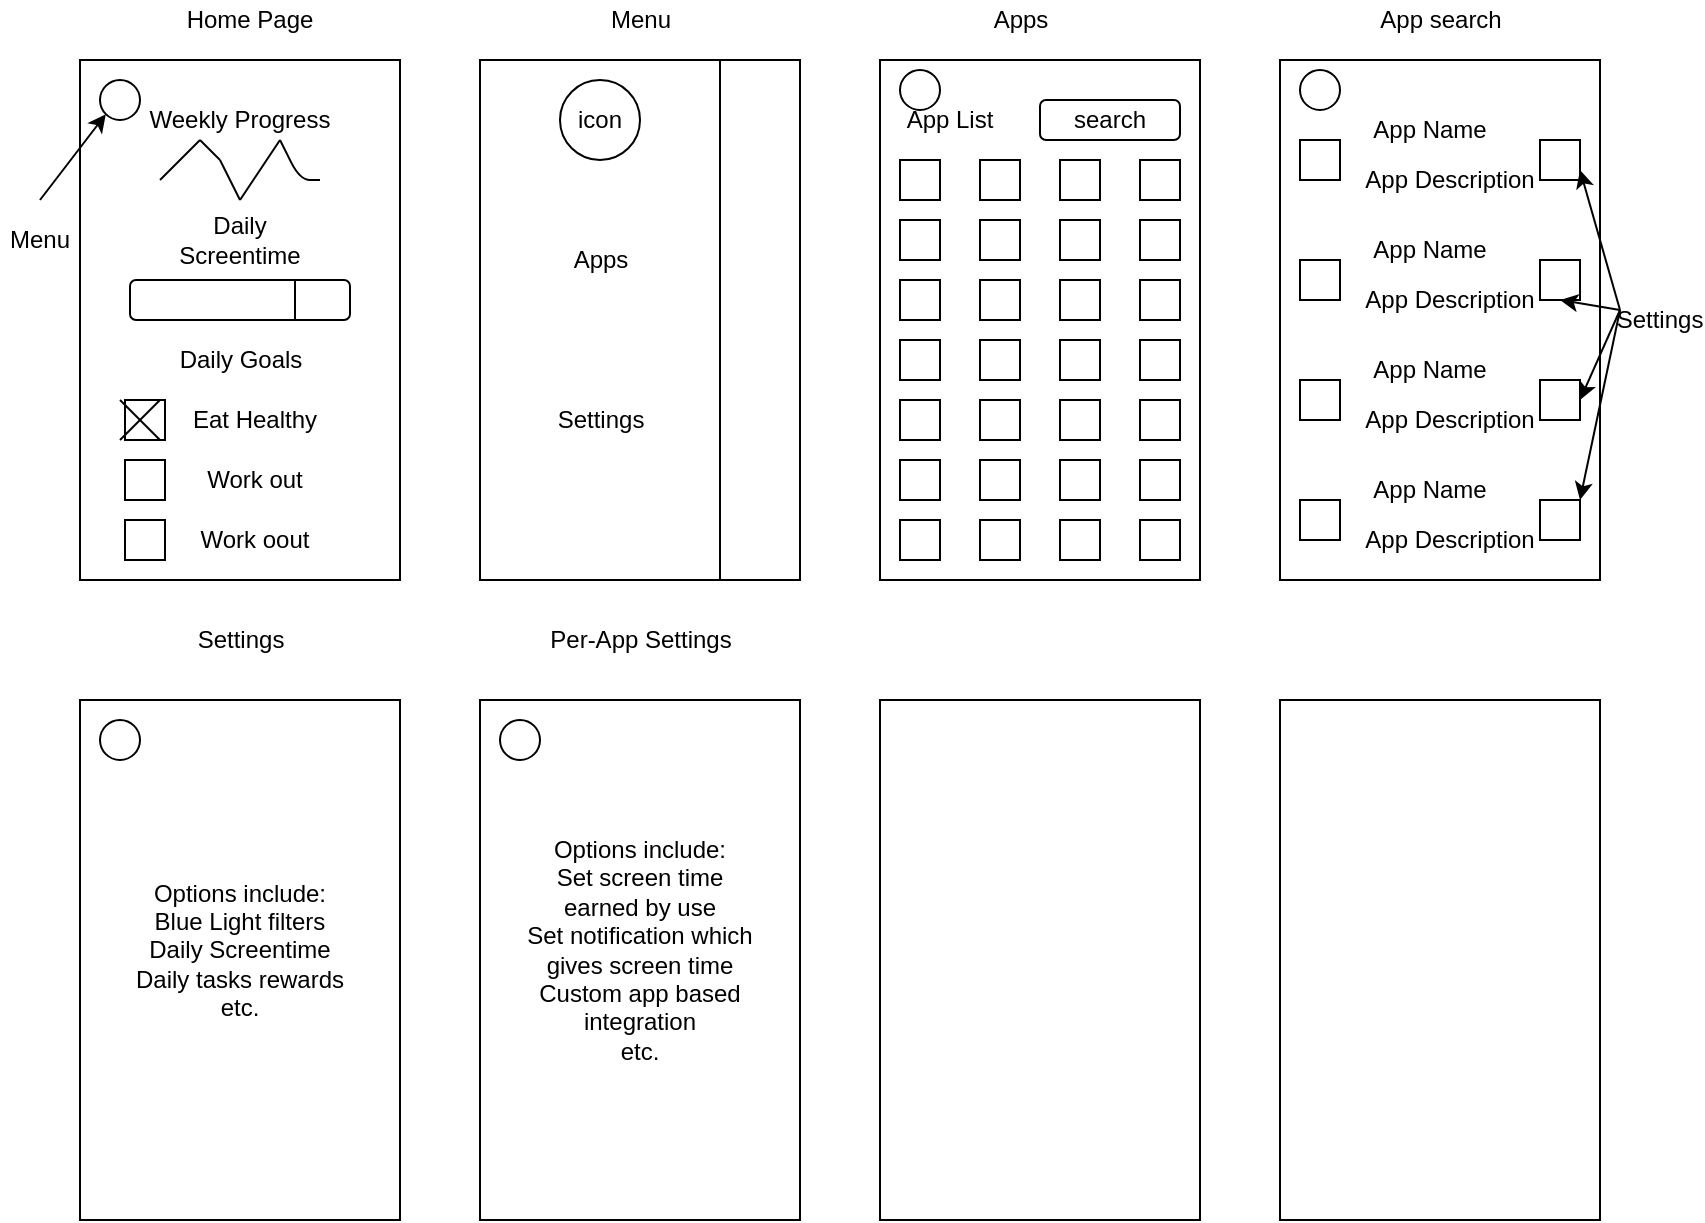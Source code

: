 <mxfile version="14.4.2" type="device"><diagram id="N7A7pBFb8zs6NG6IOBX7" name="Page-1"><mxGraphModel dx="1422" dy="804" grid="1" gridSize="10" guides="1" tooltips="1" connect="1" arrows="1" fold="1" page="1" pageScale="1" pageWidth="850" pageHeight="1100" math="0" shadow="0"><root><mxCell id="0"/><mxCell id="1" parent="0"/><mxCell id="opp9C5dw5ICcwPYIMot2-1" value="" style="rounded=0;whiteSpace=wrap;html=1;" parent="1" vertex="1"><mxGeometry x="40" y="40" width="160" height="260" as="geometry"/></mxCell><mxCell id="opp9C5dw5ICcwPYIMot2-2" value="" style="rounded=0;whiteSpace=wrap;html=1;" parent="1" vertex="1"><mxGeometry x="240" y="40" width="160" height="260" as="geometry"/></mxCell><mxCell id="opp9C5dw5ICcwPYIMot2-3" value="" style="rounded=0;whiteSpace=wrap;html=1;" parent="1" vertex="1"><mxGeometry x="440" y="40" width="160" height="260" as="geometry"/></mxCell><mxCell id="opp9C5dw5ICcwPYIMot2-4" value="" style="rounded=0;whiteSpace=wrap;html=1;" parent="1" vertex="1"><mxGeometry x="640" y="40" width="160" height="260" as="geometry"/></mxCell><mxCell id="opp9C5dw5ICcwPYIMot2-5" value="" style="rounded=0;whiteSpace=wrap;html=1;" parent="1" vertex="1"><mxGeometry x="40" y="360" width="160" height="260" as="geometry"/></mxCell><mxCell id="opp9C5dw5ICcwPYIMot2-7" value="" style="rounded=0;whiteSpace=wrap;html=1;" parent="1" vertex="1"><mxGeometry x="440" y="360" width="160" height="260" as="geometry"/></mxCell><mxCell id="opp9C5dw5ICcwPYIMot2-8" value="" style="rounded=0;whiteSpace=wrap;html=1;" parent="1" vertex="1"><mxGeometry x="640" y="360" width="160" height="260" as="geometry"/></mxCell><mxCell id="opp9C5dw5ICcwPYIMot2-9" value="" style="endArrow=none;html=1;" parent="1" edge="1"><mxGeometry width="50" height="50" relative="1" as="geometry"><mxPoint x="80" y="100" as="sourcePoint"/><mxPoint x="100" y="80" as="targetPoint"/></mxGeometry></mxCell><mxCell id="opp9C5dw5ICcwPYIMot2-10" value="" style="endArrow=none;html=1;" parent="1" edge="1"><mxGeometry width="50" height="50" relative="1" as="geometry"><mxPoint x="100" y="80" as="sourcePoint"/><mxPoint x="110" y="90" as="targetPoint"/></mxGeometry></mxCell><mxCell id="opp9C5dw5ICcwPYIMot2-11" value="" style="endArrow=none;html=1;" parent="1" edge="1"><mxGeometry width="50" height="50" relative="1" as="geometry"><mxPoint x="110" y="90" as="sourcePoint"/><mxPoint x="120" y="110" as="targetPoint"/></mxGeometry></mxCell><mxCell id="opp9C5dw5ICcwPYIMot2-12" value="" style="endArrow=none;html=1;" parent="1" edge="1"><mxGeometry width="50" height="50" relative="1" as="geometry"><mxPoint x="140" y="80" as="sourcePoint"/><mxPoint x="120" y="110" as="targetPoint"/></mxGeometry></mxCell><mxCell id="opp9C5dw5ICcwPYIMot2-14" value="" style="endArrow=none;html=1;" parent="1" edge="1"><mxGeometry width="50" height="50" relative="1" as="geometry"><mxPoint x="160" y="100" as="sourcePoint"/><mxPoint x="140" y="80" as="targetPoint"/><Array as="points"><mxPoint x="150" y="100"/></Array></mxGeometry></mxCell><mxCell id="opp9C5dw5ICcwPYIMot2-15" value="Weekly Progress" style="text;html=1;strokeColor=none;fillColor=none;align=center;verticalAlign=middle;whiteSpace=wrap;rounded=0;" parent="1" vertex="1"><mxGeometry x="65" y="60" width="110" height="20" as="geometry"/></mxCell><mxCell id="opp9C5dw5ICcwPYIMot2-20" value="" style="rounded=1;whiteSpace=wrap;html=1;" parent="1" vertex="1"><mxGeometry x="65" y="150" width="110" height="20" as="geometry"/></mxCell><mxCell id="opp9C5dw5ICcwPYIMot2-21" value="" style="endArrow=none;html=1;exitX=0.75;exitY=0;exitDx=0;exitDy=0;entryX=0.75;entryY=1;entryDx=0;entryDy=0;" parent="1" source="opp9C5dw5ICcwPYIMot2-20" target="opp9C5dw5ICcwPYIMot2-20" edge="1"><mxGeometry width="50" height="50" relative="1" as="geometry"><mxPoint x="400" y="190" as="sourcePoint"/><mxPoint x="450" y="140" as="targetPoint"/></mxGeometry></mxCell><mxCell id="opp9C5dw5ICcwPYIMot2-22" value="Daily Screentime" style="text;html=1;strokeColor=none;fillColor=none;align=center;verticalAlign=middle;whiteSpace=wrap;rounded=0;" parent="1" vertex="1"><mxGeometry x="90" y="120" width="60" height="20" as="geometry"/></mxCell><mxCell id="opp9C5dw5ICcwPYIMot2-24" value="" style="whiteSpace=wrap;html=1;aspect=fixed;" parent="1" vertex="1"><mxGeometry x="62.5" y="210" width="20" height="20" as="geometry"/></mxCell><mxCell id="opp9C5dw5ICcwPYIMot2-26" value="Daily Goals" style="text;html=1;strokeColor=none;fillColor=none;align=center;verticalAlign=middle;whiteSpace=wrap;rounded=0;" parent="1" vertex="1"><mxGeometry x="82.5" y="180" width="75" height="20" as="geometry"/></mxCell><mxCell id="opp9C5dw5ICcwPYIMot2-27" value="" style="whiteSpace=wrap;html=1;aspect=fixed;" parent="1" vertex="1"><mxGeometry x="62.5" y="240" width="20" height="20" as="geometry"/></mxCell><mxCell id="opp9C5dw5ICcwPYIMot2-28" value="" style="whiteSpace=wrap;html=1;aspect=fixed;" parent="1" vertex="1"><mxGeometry x="62.5" y="270" width="20" height="20" as="geometry"/></mxCell><mxCell id="opp9C5dw5ICcwPYIMot2-29" value="Eat Healthy&lt;span style=&quot;color: rgba(0 , 0 , 0 , 0) ; font-family: monospace ; font-size: 0px&quot;&gt;%3CmxGraphModel%3E%3Croot%3E%3CmxCell%20id%3D%220%22%2F%3E%3CmxCell%20id%3D%221%22%20parent%3D%220%22%2F%3E%3CmxCell%20id%3D%222%22%20value%3D%22Daily%20Goals%22%20style%3D%22text%3Bhtml%3D1%3BstrokeColor%3Dnone%3BfillColor%3Dnone%3Balign%3Dcenter%3BverticalAlign%3Dmiddle%3BwhiteSpace%3Dwrap%3Brounded%3D0%3B%22%20vertex%3D%221%22%20parent%3D%221%22%3E%3CmxGeometry%20x%3D%2282.5%22%20y%3D%22180%22%20width%3D%2275%22%20height%3D%2220%22%20as%3D%22geometry%22%2F%3E%3C%2FmxCell%3E%3C%2Froot%3E%3C%2FmxGraphModel%3E&lt;/span&gt;" style="text;html=1;strokeColor=none;fillColor=none;align=center;verticalAlign=middle;whiteSpace=wrap;rounded=0;" parent="1" vertex="1"><mxGeometry x="90" y="210" width="75" height="20" as="geometry"/></mxCell><mxCell id="opp9C5dw5ICcwPYIMot2-30" value="Work out" style="text;html=1;strokeColor=none;fillColor=none;align=center;verticalAlign=middle;whiteSpace=wrap;rounded=0;" parent="1" vertex="1"><mxGeometry x="90" y="240" width="75" height="20" as="geometry"/></mxCell><mxCell id="opp9C5dw5ICcwPYIMot2-31" value="Work oout" style="text;html=1;strokeColor=none;fillColor=none;align=center;verticalAlign=middle;whiteSpace=wrap;rounded=0;" parent="1" vertex="1"><mxGeometry x="90" y="270" width="75" height="20" as="geometry"/></mxCell><mxCell id="opp9C5dw5ICcwPYIMot2-36" value="" style="group" parent="1" vertex="1" connectable="0"><mxGeometry x="60" y="210" width="20" height="20" as="geometry"/></mxCell><mxCell id="opp9C5dw5ICcwPYIMot2-32" value="" style="endArrow=none;html=1;" parent="opp9C5dw5ICcwPYIMot2-36" edge="1"><mxGeometry width="50" height="50" relative="1" as="geometry"><mxPoint x="20" y="20" as="sourcePoint"/><mxPoint as="targetPoint"/></mxGeometry></mxCell><mxCell id="opp9C5dw5ICcwPYIMot2-33" value="" style="endArrow=none;html=1;" parent="opp9C5dw5ICcwPYIMot2-36" edge="1"><mxGeometry width="50" height="50" relative="1" as="geometry"><mxPoint y="20" as="sourcePoint"/><mxPoint x="20" as="targetPoint"/></mxGeometry></mxCell><mxCell id="opp9C5dw5ICcwPYIMot2-37" value="Home Page" style="text;html=1;strokeColor=none;fillColor=none;align=center;verticalAlign=middle;whiteSpace=wrap;rounded=0;" parent="1" vertex="1"><mxGeometry x="60" y="10" width="130" height="20" as="geometry"/></mxCell><mxCell id="opp9C5dw5ICcwPYIMot2-38" value="" style="ellipse;whiteSpace=wrap;html=1;aspect=fixed;" parent="1" vertex="1"><mxGeometry x="50" y="50" width="20" height="20" as="geometry"/></mxCell><mxCell id="opp9C5dw5ICcwPYIMot2-40" value="" style="endArrow=classic;html=1;entryX=0;entryY=1;entryDx=0;entryDy=0;" parent="1" target="opp9C5dw5ICcwPYIMot2-38" edge="1"><mxGeometry width="50" height="50" relative="1" as="geometry"><mxPoint x="20" y="110" as="sourcePoint"/><mxPoint x="60" y="60" as="targetPoint"/></mxGeometry></mxCell><mxCell id="opp9C5dw5ICcwPYIMot2-41" value="Menu" style="text;html=1;strokeColor=none;fillColor=none;align=center;verticalAlign=middle;whiteSpace=wrap;rounded=0;" parent="1" vertex="1"><mxGeometry y="120" width="40" height="20" as="geometry"/></mxCell><mxCell id="opp9C5dw5ICcwPYIMot2-42" value="Menu" style="text;html=1;align=center;verticalAlign=middle;resizable=0;points=[];autosize=1;" parent="1" vertex="1"><mxGeometry x="295" y="10" width="50" height="20" as="geometry"/></mxCell><mxCell id="opp9C5dw5ICcwPYIMot2-43" value="" style="endArrow=none;html=1;exitX=0.75;exitY=1;exitDx=0;exitDy=0;entryX=0.75;entryY=0;entryDx=0;entryDy=0;" parent="1" source="opp9C5dw5ICcwPYIMot2-2" target="opp9C5dw5ICcwPYIMot2-2" edge="1"><mxGeometry width="50" height="50" relative="1" as="geometry"><mxPoint x="440" y="200" as="sourcePoint"/><mxPoint x="490" y="150" as="targetPoint"/></mxGeometry></mxCell><mxCell id="opp9C5dw5ICcwPYIMot2-44" value="icon" style="ellipse;whiteSpace=wrap;html=1;" parent="1" vertex="1"><mxGeometry x="280" y="50" width="40" height="40" as="geometry"/></mxCell><mxCell id="opp9C5dw5ICcwPYIMot2-48" value="Settings" style="text;html=1;align=center;verticalAlign=middle;resizable=0;points=[];autosize=1;" parent="1" vertex="1"><mxGeometry x="270" y="210" width="60" height="20" as="geometry"/></mxCell><mxCell id="opp9C5dw5ICcwPYIMot2-49" value="Apps" style="text;html=1;align=center;verticalAlign=middle;resizable=0;points=[];autosize=1;" parent="1" vertex="1"><mxGeometry x="280" y="130" width="40" height="20" as="geometry"/></mxCell><mxCell id="opp9C5dw5ICcwPYIMot2-50" value="Apps" style="text;html=1;align=center;verticalAlign=middle;resizable=0;points=[];autosize=1;" parent="1" vertex="1"><mxGeometry x="490" y="10" width="40" height="20" as="geometry"/></mxCell><mxCell id="opp9C5dw5ICcwPYIMot2-51" value="" style="rounded=0;whiteSpace=wrap;html=1;" parent="1" vertex="1"><mxGeometry x="450" y="90" width="20" height="20" as="geometry"/></mxCell><mxCell id="opp9C5dw5ICcwPYIMot2-52" value="" style="rounded=0;whiteSpace=wrap;html=1;" parent="1" vertex="1"><mxGeometry x="490" y="90" width="20" height="20" as="geometry"/></mxCell><mxCell id="opp9C5dw5ICcwPYIMot2-53" value="" style="rounded=0;whiteSpace=wrap;html=1;" parent="1" vertex="1"><mxGeometry x="530" y="90" width="20" height="20" as="geometry"/></mxCell><mxCell id="opp9C5dw5ICcwPYIMot2-54" value="" style="rounded=0;whiteSpace=wrap;html=1;" parent="1" vertex="1"><mxGeometry x="570" y="90" width="20" height="20" as="geometry"/></mxCell><mxCell id="opp9C5dw5ICcwPYIMot2-57" value="" style="rounded=0;whiteSpace=wrap;html=1;" parent="1" vertex="1"><mxGeometry x="450" y="120" width="20" height="20" as="geometry"/></mxCell><mxCell id="opp9C5dw5ICcwPYIMot2-58" value="" style="rounded=0;whiteSpace=wrap;html=1;" parent="1" vertex="1"><mxGeometry x="490" y="120" width="20" height="20" as="geometry"/></mxCell><mxCell id="opp9C5dw5ICcwPYIMot2-59" value="" style="rounded=0;whiteSpace=wrap;html=1;" parent="1" vertex="1"><mxGeometry x="530" y="120" width="20" height="20" as="geometry"/></mxCell><mxCell id="opp9C5dw5ICcwPYIMot2-60" value="" style="rounded=0;whiteSpace=wrap;html=1;" parent="1" vertex="1"><mxGeometry x="570" y="120" width="20" height="20" as="geometry"/></mxCell><mxCell id="opp9C5dw5ICcwPYIMot2-61" value="" style="rounded=0;whiteSpace=wrap;html=1;" parent="1" vertex="1"><mxGeometry x="450" y="150" width="20" height="20" as="geometry"/></mxCell><mxCell id="opp9C5dw5ICcwPYIMot2-62" value="" style="rounded=0;whiteSpace=wrap;html=1;" parent="1" vertex="1"><mxGeometry x="490" y="150" width="20" height="20" as="geometry"/></mxCell><mxCell id="opp9C5dw5ICcwPYIMot2-63" value="" style="rounded=0;whiteSpace=wrap;html=1;" parent="1" vertex="1"><mxGeometry x="530" y="150" width="20" height="20" as="geometry"/></mxCell><mxCell id="opp9C5dw5ICcwPYIMot2-64" value="" style="rounded=0;whiteSpace=wrap;html=1;" parent="1" vertex="1"><mxGeometry x="570" y="150" width="20" height="20" as="geometry"/></mxCell><mxCell id="opp9C5dw5ICcwPYIMot2-65" value="" style="rounded=0;whiteSpace=wrap;html=1;" parent="1" vertex="1"><mxGeometry x="450" y="180" width="20" height="20" as="geometry"/></mxCell><mxCell id="opp9C5dw5ICcwPYIMot2-66" value="" style="rounded=0;whiteSpace=wrap;html=1;" parent="1" vertex="1"><mxGeometry x="490" y="180" width="20" height="20" as="geometry"/></mxCell><mxCell id="opp9C5dw5ICcwPYIMot2-67" value="" style="rounded=0;whiteSpace=wrap;html=1;" parent="1" vertex="1"><mxGeometry x="530" y="180" width="20" height="20" as="geometry"/></mxCell><mxCell id="opp9C5dw5ICcwPYIMot2-68" value="" style="rounded=0;whiteSpace=wrap;html=1;" parent="1" vertex="1"><mxGeometry x="570" y="180" width="20" height="20" as="geometry"/></mxCell><mxCell id="opp9C5dw5ICcwPYIMot2-69" value="" style="rounded=0;whiteSpace=wrap;html=1;" parent="1" vertex="1"><mxGeometry x="450" y="210" width="20" height="20" as="geometry"/></mxCell><mxCell id="opp9C5dw5ICcwPYIMot2-70" value="" style="rounded=0;whiteSpace=wrap;html=1;" parent="1" vertex="1"><mxGeometry x="490" y="210" width="20" height="20" as="geometry"/></mxCell><mxCell id="opp9C5dw5ICcwPYIMot2-71" value="" style="rounded=0;whiteSpace=wrap;html=1;" parent="1" vertex="1"><mxGeometry x="530" y="210" width="20" height="20" as="geometry"/></mxCell><mxCell id="opp9C5dw5ICcwPYIMot2-72" value="" style="rounded=0;whiteSpace=wrap;html=1;" parent="1" vertex="1"><mxGeometry x="570" y="210" width="20" height="20" as="geometry"/></mxCell><mxCell id="opp9C5dw5ICcwPYIMot2-73" value="" style="rounded=0;whiteSpace=wrap;html=1;" parent="1" vertex="1"><mxGeometry x="450" y="240" width="20" height="20" as="geometry"/></mxCell><mxCell id="opp9C5dw5ICcwPYIMot2-74" value="" style="rounded=0;whiteSpace=wrap;html=1;" parent="1" vertex="1"><mxGeometry x="490" y="240" width="20" height="20" as="geometry"/></mxCell><mxCell id="opp9C5dw5ICcwPYIMot2-75" value="" style="rounded=0;whiteSpace=wrap;html=1;" parent="1" vertex="1"><mxGeometry x="530" y="240" width="20" height="20" as="geometry"/></mxCell><mxCell id="opp9C5dw5ICcwPYIMot2-76" value="" style="rounded=0;whiteSpace=wrap;html=1;" parent="1" vertex="1"><mxGeometry x="570" y="240" width="20" height="20" as="geometry"/></mxCell><mxCell id="opp9C5dw5ICcwPYIMot2-77" value="" style="rounded=0;whiteSpace=wrap;html=1;" parent="1" vertex="1"><mxGeometry x="450" y="270" width="20" height="20" as="geometry"/></mxCell><mxCell id="opp9C5dw5ICcwPYIMot2-78" value="" style="rounded=0;whiteSpace=wrap;html=1;" parent="1" vertex="1"><mxGeometry x="490" y="270" width="20" height="20" as="geometry"/></mxCell><mxCell id="opp9C5dw5ICcwPYIMot2-79" value="" style="rounded=0;whiteSpace=wrap;html=1;" parent="1" vertex="1"><mxGeometry x="530" y="270" width="20" height="20" as="geometry"/></mxCell><mxCell id="opp9C5dw5ICcwPYIMot2-80" value="" style="rounded=0;whiteSpace=wrap;html=1;" parent="1" vertex="1"><mxGeometry x="570" y="270" width="20" height="20" as="geometry"/></mxCell><mxCell id="opp9C5dw5ICcwPYIMot2-81" value="App List" style="text;html=1;strokeColor=none;fillColor=none;align=center;verticalAlign=middle;whiteSpace=wrap;rounded=0;" parent="1" vertex="1"><mxGeometry x="450" y="60" width="50" height="20" as="geometry"/></mxCell><mxCell id="opp9C5dw5ICcwPYIMot2-82" value="search" style="rounded=1;whiteSpace=wrap;html=1;" parent="1" vertex="1"><mxGeometry x="520" y="60" width="70" height="20" as="geometry"/></mxCell><mxCell id="opp9C5dw5ICcwPYIMot2-83" value="App search" style="text;html=1;align=center;verticalAlign=middle;resizable=0;points=[];autosize=1;" parent="1" vertex="1"><mxGeometry x="680" y="10" width="80" height="20" as="geometry"/></mxCell><mxCell id="opp9C5dw5ICcwPYIMot2-85" value="" style="rounded=0;whiteSpace=wrap;html=1;" parent="1" vertex="1"><mxGeometry x="450" y="90" width="20" height="20" as="geometry"/></mxCell><mxCell id="opp9C5dw5ICcwPYIMot2-86" value="" style="rounded=0;whiteSpace=wrap;html=1;" parent="1" vertex="1"><mxGeometry x="450" y="270" width="20" height="20" as="geometry"/></mxCell><mxCell id="opp9C5dw5ICcwPYIMot2-87" value="" style="rounded=0;whiteSpace=wrap;html=1;" parent="1" vertex="1"><mxGeometry x="450" y="240" width="20" height="20" as="geometry"/></mxCell><mxCell id="opp9C5dw5ICcwPYIMot2-89" value="" style="rounded=0;whiteSpace=wrap;html=1;" parent="1" vertex="1"><mxGeometry x="650" y="200" width="20" height="20" as="geometry"/></mxCell><mxCell id="opp9C5dw5ICcwPYIMot2-90" value="" style="rounded=0;whiteSpace=wrap;html=1;" parent="1" vertex="1"><mxGeometry x="650" y="80" width="20" height="20" as="geometry"/></mxCell><mxCell id="opp9C5dw5ICcwPYIMot2-92" value="" style="rounded=0;whiteSpace=wrap;html=1;" parent="1" vertex="1"><mxGeometry x="650" y="260" width="20" height="20" as="geometry"/></mxCell><mxCell id="opp9C5dw5ICcwPYIMot2-94" value="" style="rounded=0;whiteSpace=wrap;html=1;" parent="1" vertex="1"><mxGeometry x="650" y="140" width="20" height="20" as="geometry"/></mxCell><mxCell id="opp9C5dw5ICcwPYIMot2-98" value="App Name" style="text;html=1;strokeColor=none;fillColor=none;align=center;verticalAlign=middle;whiteSpace=wrap;rounded=0;" parent="1" vertex="1"><mxGeometry x="680" y="65" width="70" height="20" as="geometry"/></mxCell><mxCell id="opp9C5dw5ICcwPYIMot2-99" value="App Description" style="text;html=1;strokeColor=none;fillColor=none;align=center;verticalAlign=middle;whiteSpace=wrap;rounded=0;" parent="1" vertex="1"><mxGeometry x="680" y="85" width="90" height="30" as="geometry"/></mxCell><mxCell id="opp9C5dw5ICcwPYIMot2-100" value="App Name" style="text;html=1;strokeColor=none;fillColor=none;align=center;verticalAlign=middle;whiteSpace=wrap;rounded=0;" parent="1" vertex="1"><mxGeometry x="680" y="125" width="70" height="20" as="geometry"/></mxCell><mxCell id="opp9C5dw5ICcwPYIMot2-101" value="App Description" style="text;html=1;strokeColor=none;fillColor=none;align=center;verticalAlign=middle;whiteSpace=wrap;rounded=0;" parent="1" vertex="1"><mxGeometry x="680" y="145" width="90" height="30" as="geometry"/></mxCell><mxCell id="opp9C5dw5ICcwPYIMot2-102" value="App Name" style="text;html=1;strokeColor=none;fillColor=none;align=center;verticalAlign=middle;whiteSpace=wrap;rounded=0;" parent="1" vertex="1"><mxGeometry x="680" y="185" width="70" height="20" as="geometry"/></mxCell><mxCell id="opp9C5dw5ICcwPYIMot2-103" value="App Description" style="text;html=1;strokeColor=none;fillColor=none;align=center;verticalAlign=middle;whiteSpace=wrap;rounded=0;" parent="1" vertex="1"><mxGeometry x="680" y="205" width="90" height="30" as="geometry"/></mxCell><mxCell id="opp9C5dw5ICcwPYIMot2-104" value="App Name" style="text;html=1;strokeColor=none;fillColor=none;align=center;verticalAlign=middle;whiteSpace=wrap;rounded=0;" parent="1" vertex="1"><mxGeometry x="680" y="245" width="70" height="20" as="geometry"/></mxCell><mxCell id="opp9C5dw5ICcwPYIMot2-105" value="App Description" style="text;html=1;strokeColor=none;fillColor=none;align=center;verticalAlign=middle;whiteSpace=wrap;rounded=0;" parent="1" vertex="1"><mxGeometry x="680" y="265" width="90" height="30" as="geometry"/></mxCell><mxCell id="opp9C5dw5ICcwPYIMot2-106" value="Settings" style="text;html=1;align=center;verticalAlign=middle;resizable=0;points=[];autosize=1;" parent="1" vertex="1"><mxGeometry x="90" y="320" width="60" height="20" as="geometry"/></mxCell><mxCell id="opp9C5dw5ICcwPYIMot2-107" value="Options include:&lt;br&gt;Blue Light filters&lt;br&gt;Daily Screentime&lt;br&gt;Daily tasks rewards&lt;br&gt;etc." style="text;html=1;strokeColor=none;fillColor=none;align=center;verticalAlign=middle;whiteSpace=wrap;rounded=0;" parent="1" vertex="1"><mxGeometry x="60" y="380" width="120" height="210" as="geometry"/></mxCell><mxCell id="opp9C5dw5ICcwPYIMot2-108" value="" style="ellipse;whiteSpace=wrap;html=1;aspect=fixed;" parent="1" vertex="1"><mxGeometry x="450" y="45" width="20" height="20" as="geometry"/></mxCell><mxCell id="opp9C5dw5ICcwPYIMot2-109" value="" style="ellipse;whiteSpace=wrap;html=1;aspect=fixed;" parent="1" vertex="1"><mxGeometry x="650" y="45" width="20" height="20" as="geometry"/></mxCell><mxCell id="opp9C5dw5ICcwPYIMot2-110" value="" style="ellipse;whiteSpace=wrap;html=1;aspect=fixed;" parent="1" vertex="1"><mxGeometry x="50" y="370" width="20" height="20" as="geometry"/></mxCell><mxCell id="jHuHH4NMOJjmKsPUKoZK-1" value="" style="rounded=0;whiteSpace=wrap;html=1;" vertex="1" parent="1"><mxGeometry x="240" y="360" width="160" height="260" as="geometry"/></mxCell><mxCell id="jHuHH4NMOJjmKsPUKoZK-2" value="Per-App Settings" style="text;html=1;align=center;verticalAlign=middle;resizable=0;points=[];autosize=1;" vertex="1" parent="1"><mxGeometry x="265" y="320" width="110" height="20" as="geometry"/></mxCell><mxCell id="jHuHH4NMOJjmKsPUKoZK-3" value="Options include:&lt;br&gt;Set screen time earned by use&lt;br&gt;Set notification which gives screen time&lt;br&gt;Custom app based integration&lt;br&gt;etc." style="text;html=1;strokeColor=none;fillColor=none;align=center;verticalAlign=middle;whiteSpace=wrap;rounded=0;" vertex="1" parent="1"><mxGeometry x="260" y="380" width="120" height="210" as="geometry"/></mxCell><mxCell id="jHuHH4NMOJjmKsPUKoZK-4" value="" style="ellipse;whiteSpace=wrap;html=1;aspect=fixed;" vertex="1" parent="1"><mxGeometry x="250" y="370" width="20" height="20" as="geometry"/></mxCell><mxCell id="jHuHH4NMOJjmKsPUKoZK-5" value="" style="rounded=0;whiteSpace=wrap;html=1;" vertex="1" parent="1"><mxGeometry x="770" y="200" width="20" height="20" as="geometry"/></mxCell><mxCell id="jHuHH4NMOJjmKsPUKoZK-6" value="" style="rounded=0;whiteSpace=wrap;html=1;" vertex="1" parent="1"><mxGeometry x="770" y="80" width="20" height="20" as="geometry"/></mxCell><mxCell id="jHuHH4NMOJjmKsPUKoZK-7" value="" style="rounded=0;whiteSpace=wrap;html=1;" vertex="1" parent="1"><mxGeometry x="770" y="260" width="20" height="20" as="geometry"/></mxCell><mxCell id="jHuHH4NMOJjmKsPUKoZK-8" value="" style="rounded=0;whiteSpace=wrap;html=1;" vertex="1" parent="1"><mxGeometry x="770" y="140" width="20" height="20" as="geometry"/></mxCell><mxCell id="jHuHH4NMOJjmKsPUKoZK-9" value="Settings" style="text;html=1;strokeColor=none;fillColor=none;align=center;verticalAlign=middle;whiteSpace=wrap;rounded=0;" vertex="1" parent="1"><mxGeometry x="810" y="160" width="40" height="20" as="geometry"/></mxCell><mxCell id="jHuHH4NMOJjmKsPUKoZK-11" value="" style="endArrow=classic;html=1;exitX=0;exitY=0.25;exitDx=0;exitDy=0;entryX=1;entryY=0.75;entryDx=0;entryDy=0;" edge="1" parent="1" source="jHuHH4NMOJjmKsPUKoZK-9" target="jHuHH4NMOJjmKsPUKoZK-6"><mxGeometry width="50" height="50" relative="1" as="geometry"><mxPoint x="400" y="390" as="sourcePoint"/><mxPoint x="450" y="340" as="targetPoint"/></mxGeometry></mxCell><mxCell id="jHuHH4NMOJjmKsPUKoZK-12" value="" style="endArrow=classic;html=1;entryX=0.5;entryY=1;entryDx=0;entryDy=0;exitX=0;exitY=0.25;exitDx=0;exitDy=0;" edge="1" parent="1" source="jHuHH4NMOJjmKsPUKoZK-9" target="jHuHH4NMOJjmKsPUKoZK-8"><mxGeometry width="50" height="50" relative="1" as="geometry"><mxPoint x="820" y="320" as="sourcePoint"/><mxPoint x="800" y="105" as="targetPoint"/></mxGeometry></mxCell><mxCell id="jHuHH4NMOJjmKsPUKoZK-13" value="" style="endArrow=classic;html=1;exitX=0;exitY=0.25;exitDx=0;exitDy=0;entryX=1;entryY=0.5;entryDx=0;entryDy=0;" edge="1" parent="1" source="jHuHH4NMOJjmKsPUKoZK-9" target="jHuHH4NMOJjmKsPUKoZK-5"><mxGeometry width="50" height="50" relative="1" as="geometry"><mxPoint x="820" y="175" as="sourcePoint"/><mxPoint x="800" y="105" as="targetPoint"/></mxGeometry></mxCell><mxCell id="jHuHH4NMOJjmKsPUKoZK-14" value="" style="endArrow=classic;html=1;exitX=0;exitY=0.25;exitDx=0;exitDy=0;entryX=1;entryY=0;entryDx=0;entryDy=0;" edge="1" parent="1" source="jHuHH4NMOJjmKsPUKoZK-9" target="jHuHH4NMOJjmKsPUKoZK-7"><mxGeometry width="50" height="50" relative="1" as="geometry"><mxPoint x="820" y="175" as="sourcePoint"/><mxPoint x="800" y="220" as="targetPoint"/></mxGeometry></mxCell></root></mxGraphModel></diagram></mxfile>